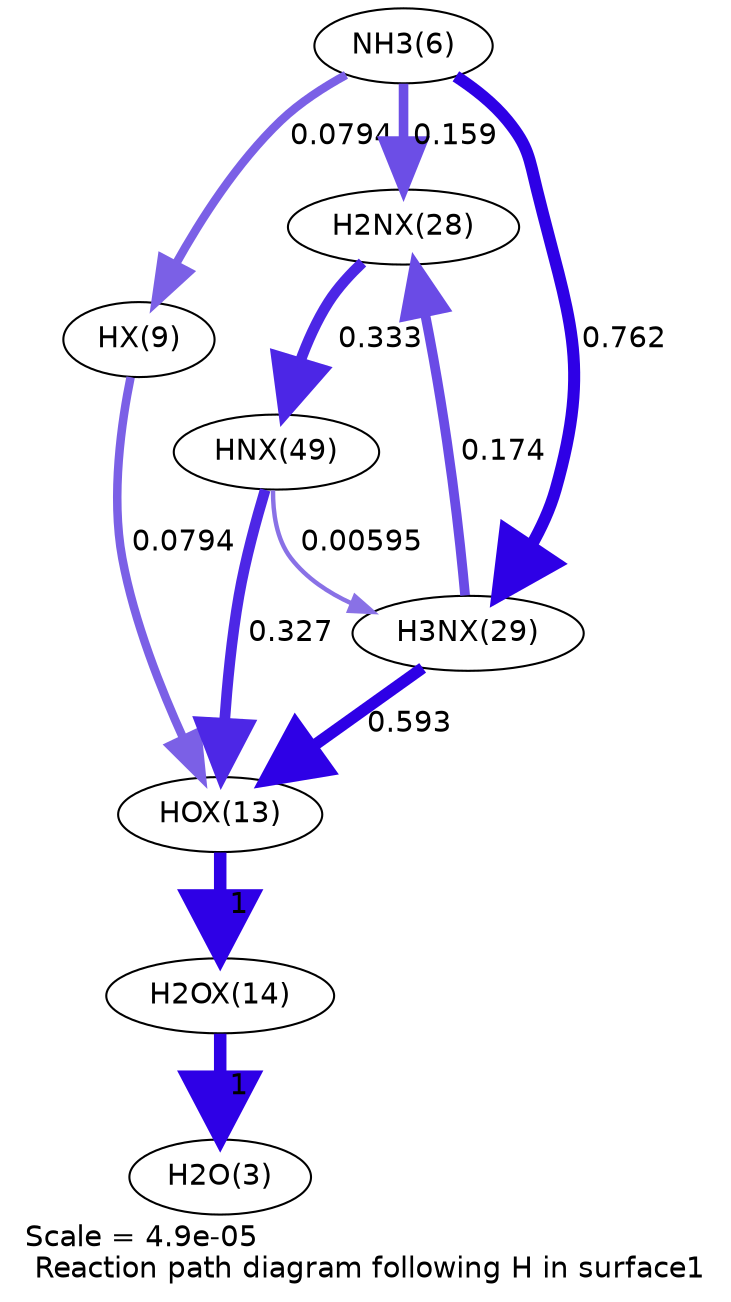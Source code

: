 digraph reaction_paths {
center=1;
s7 -> s12[fontname="Helvetica", penwidth=4.09, arrowsize=2.04, color="0.7, 0.579, 0.9"
, label=" 0.0794"];
s7 -> s19[fontname="Helvetica", penwidth=4.61, arrowsize=2.31, color="0.7, 0.659, 0.9"
, label=" 0.159"];
s7 -> s20[fontname="Helvetica", penwidth=5.79, arrowsize=2.9, color="0.7, 1.26, 0.9"
, label=" 0.762"];
s12 -> s14[fontname="Helvetica", penwidth=4.09, arrowsize=2.04, color="0.7, 0.579, 0.9"
, label=" 0.0794"];
s20 -> s19[fontname="Helvetica", penwidth=4.68, arrowsize=2.34, color="0.7, 0.674, 0.9"
, label=" 0.174"];
s19 -> s22[fontname="Helvetica", penwidth=5.17, arrowsize=2.59, color="0.7, 0.833, 0.9"
, label=" 0.333"];
s22 -> s20[fontname="Helvetica", penwidth=2.13, arrowsize=1.07, color="0.7, 0.506, 0.9"
, label=" 0.00595"];
s20 -> s14[fontname="Helvetica", penwidth=5.61, arrowsize=2.8, color="0.7, 1.09, 0.9"
, label=" 0.593"];
s22 -> s14[fontname="Helvetica", penwidth=5.16, arrowsize=2.58, color="0.7, 0.827, 0.9"
, label=" 0.327"];
s14 -> s15[fontname="Helvetica", penwidth=6, arrowsize=3, color="0.7, 1.5, 0.9"
, label=" 1"];
s15 -> s4[fontname="Helvetica", penwidth=6, arrowsize=3, color="0.7, 1.5, 0.9"
, label=" 1"];
s4 [ fontname="Helvetica", label="H2O(3)"];
s7 [ fontname="Helvetica", label="NH3(6)"];
s12 [ fontname="Helvetica", label="HX(9)"];
s14 [ fontname="Helvetica", label="HOX(13)"];
s15 [ fontname="Helvetica", label="H2OX(14)"];
s19 [ fontname="Helvetica", label="H2NX(28)"];
s20 [ fontname="Helvetica", label="H3NX(29)"];
s22 [ fontname="Helvetica", label="HNX(49)"];
 label = "Scale = 4.9e-05\l Reaction path diagram following H in surface1";
 fontname = "Helvetica";
}
